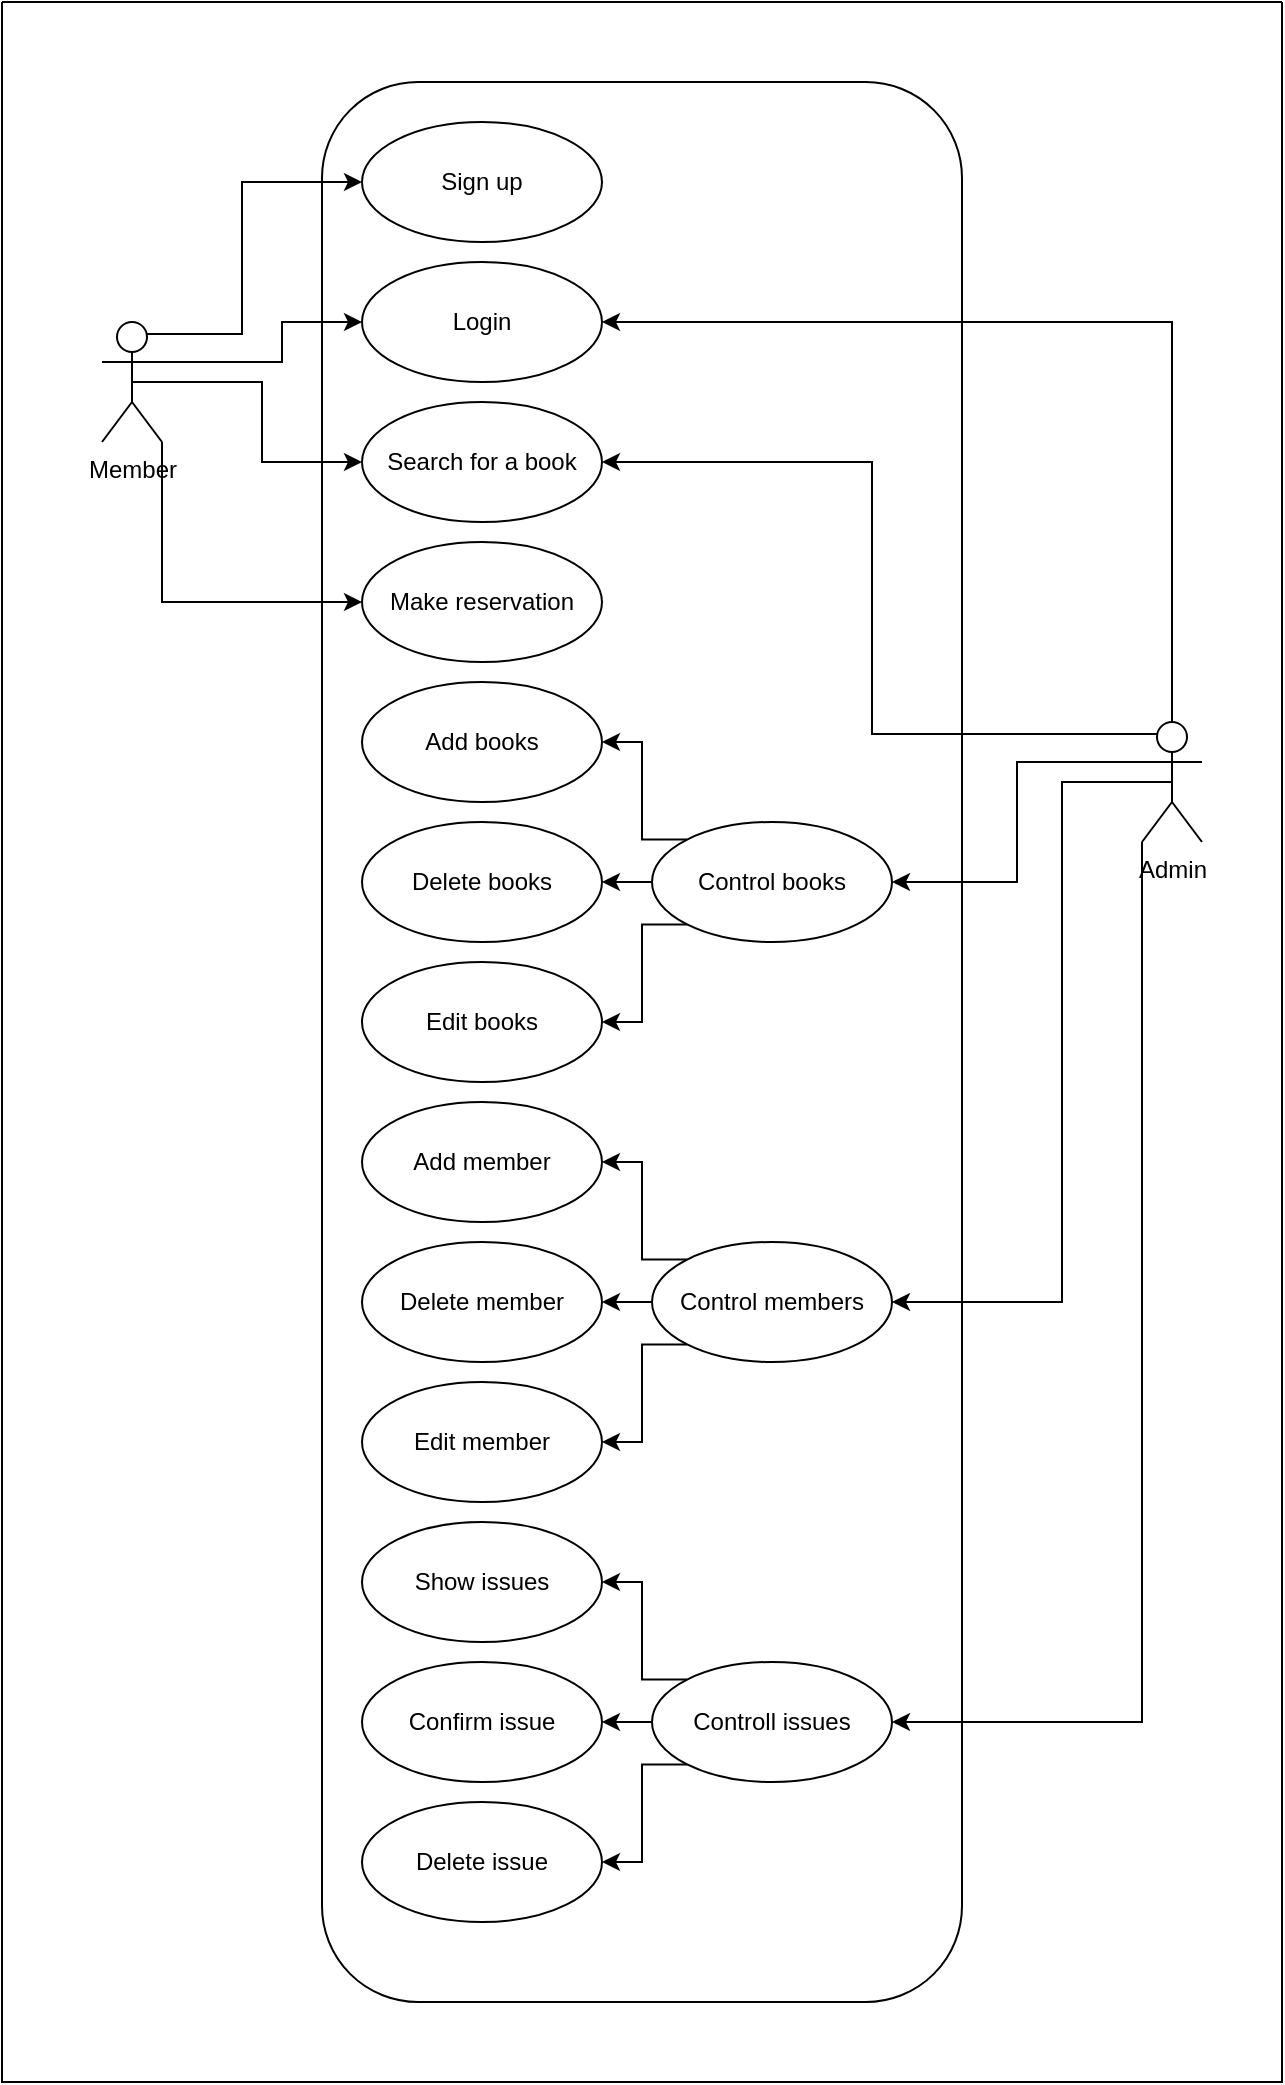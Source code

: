 <mxfile version="20.2.3" type="github">
  <diagram id="z5RNLzMIoXiXiv_1bvgH" name="Page-1">
    <mxGraphModel dx="1108" dy="450" grid="1" gridSize="10" guides="1" tooltips="1" connect="1" arrows="1" fold="1" page="1" pageScale="1" pageWidth="850" pageHeight="1100" math="0" shadow="0">
      <root>
        <mxCell id="0" />
        <mxCell id="1" parent="0" />
        <mxCell id="CLZcmX5BXM0KhyPf1A6e-2" value="" style="rounded=1;whiteSpace=wrap;html=1;" vertex="1" parent="1">
          <mxGeometry x="200" y="80" width="320" height="960" as="geometry" />
        </mxCell>
        <mxCell id="CLZcmX5BXM0KhyPf1A6e-4" value="Sign up" style="ellipse;whiteSpace=wrap;html=1;" vertex="1" parent="1">
          <mxGeometry x="220" y="100" width="120" height="60" as="geometry" />
        </mxCell>
        <mxCell id="CLZcmX5BXM0KhyPf1A6e-5" value="Login" style="ellipse;whiteSpace=wrap;html=1;" vertex="1" parent="1">
          <mxGeometry x="220" y="170" width="120" height="60" as="geometry" />
        </mxCell>
        <mxCell id="CLZcmX5BXM0KhyPf1A6e-6" value="Search for a book" style="ellipse;whiteSpace=wrap;html=1;" vertex="1" parent="1">
          <mxGeometry x="220" y="240" width="120" height="60" as="geometry" />
        </mxCell>
        <mxCell id="CLZcmX5BXM0KhyPf1A6e-7" value="Make reservation" style="ellipse;whiteSpace=wrap;html=1;" vertex="1" parent="1">
          <mxGeometry x="220" y="310" width="120" height="60" as="geometry" />
        </mxCell>
        <mxCell id="CLZcmX5BXM0KhyPf1A6e-9" value="Add books" style="ellipse;whiteSpace=wrap;html=1;" vertex="1" parent="1">
          <mxGeometry x="220" y="380" width="120" height="60" as="geometry" />
        </mxCell>
        <mxCell id="CLZcmX5BXM0KhyPf1A6e-10" value="Delete books" style="ellipse;whiteSpace=wrap;html=1;" vertex="1" parent="1">
          <mxGeometry x="220" y="450" width="120" height="60" as="geometry" />
        </mxCell>
        <mxCell id="CLZcmX5BXM0KhyPf1A6e-11" value="Edit books" style="ellipse;whiteSpace=wrap;html=1;" vertex="1" parent="1">
          <mxGeometry x="220" y="520" width="120" height="60" as="geometry" />
        </mxCell>
        <mxCell id="CLZcmX5BXM0KhyPf1A6e-12" value="Add member" style="ellipse;whiteSpace=wrap;html=1;" vertex="1" parent="1">
          <mxGeometry x="220" y="590" width="120" height="60" as="geometry" />
        </mxCell>
        <mxCell id="CLZcmX5BXM0KhyPf1A6e-14" value="Delete member" style="ellipse;whiteSpace=wrap;html=1;" vertex="1" parent="1">
          <mxGeometry x="220" y="660" width="120" height="60" as="geometry" />
        </mxCell>
        <mxCell id="CLZcmX5BXM0KhyPf1A6e-15" value="Edit member" style="ellipse;whiteSpace=wrap;html=1;" vertex="1" parent="1">
          <mxGeometry x="220" y="730" width="120" height="60" as="geometry" />
        </mxCell>
        <mxCell id="CLZcmX5BXM0KhyPf1A6e-21" style="edgeStyle=orthogonalEdgeStyle;rounded=0;orthogonalLoop=1;jettySize=auto;html=1;exitX=0;exitY=0.333;exitDx=0;exitDy=0;exitPerimeter=0;entryX=1;entryY=0.5;entryDx=0;entryDy=0;" edge="1" parent="1" source="CLZcmX5BXM0KhyPf1A6e-16" target="CLZcmX5BXM0KhyPf1A6e-18">
          <mxGeometry relative="1" as="geometry" />
        </mxCell>
        <mxCell id="CLZcmX5BXM0KhyPf1A6e-25" style="edgeStyle=orthogonalEdgeStyle;rounded=0;orthogonalLoop=1;jettySize=auto;html=1;exitX=0.5;exitY=0.5;exitDx=0;exitDy=0;exitPerimeter=0;entryX=1;entryY=0.5;entryDx=0;entryDy=0;" edge="1" parent="1" source="CLZcmX5BXM0KhyPf1A6e-16" target="CLZcmX5BXM0KhyPf1A6e-19">
          <mxGeometry relative="1" as="geometry">
            <Array as="points">
              <mxPoint x="570" y="430" />
              <mxPoint x="570" y="690" />
            </Array>
          </mxGeometry>
        </mxCell>
        <mxCell id="CLZcmX5BXM0KhyPf1A6e-29" style="edgeStyle=orthogonalEdgeStyle;rounded=0;orthogonalLoop=1;jettySize=auto;html=1;exitX=0.5;exitY=0;exitDx=0;exitDy=0;exitPerimeter=0;entryX=1;entryY=0.5;entryDx=0;entryDy=0;" edge="1" parent="1" source="CLZcmX5BXM0KhyPf1A6e-16" target="CLZcmX5BXM0KhyPf1A6e-5">
          <mxGeometry relative="1" as="geometry" />
        </mxCell>
        <mxCell id="CLZcmX5BXM0KhyPf1A6e-30" style="edgeStyle=orthogonalEdgeStyle;rounded=0;orthogonalLoop=1;jettySize=auto;html=1;exitX=0.25;exitY=0.1;exitDx=0;exitDy=0;exitPerimeter=0;entryX=1;entryY=0.5;entryDx=0;entryDy=0;" edge="1" parent="1" source="CLZcmX5BXM0KhyPf1A6e-16" target="CLZcmX5BXM0KhyPf1A6e-6">
          <mxGeometry relative="1" as="geometry" />
        </mxCell>
        <mxCell id="CLZcmX5BXM0KhyPf1A6e-32" style="edgeStyle=orthogonalEdgeStyle;rounded=0;orthogonalLoop=1;jettySize=auto;html=1;exitX=0;exitY=1;exitDx=0;exitDy=0;exitPerimeter=0;entryX=1;entryY=0.5;entryDx=0;entryDy=0;" edge="1" parent="1" source="CLZcmX5BXM0KhyPf1A6e-16" target="CLZcmX5BXM0KhyPf1A6e-34">
          <mxGeometry relative="1" as="geometry" />
        </mxCell>
        <mxCell id="CLZcmX5BXM0KhyPf1A6e-22" style="edgeStyle=orthogonalEdgeStyle;rounded=0;orthogonalLoop=1;jettySize=auto;html=1;exitX=0;exitY=0;exitDx=0;exitDy=0;entryX=1;entryY=0.5;entryDx=0;entryDy=0;" edge="1" parent="1" source="CLZcmX5BXM0KhyPf1A6e-18" target="CLZcmX5BXM0KhyPf1A6e-9">
          <mxGeometry relative="1" as="geometry">
            <Array as="points">
              <mxPoint x="360" y="459" />
              <mxPoint x="360" y="410" />
            </Array>
          </mxGeometry>
        </mxCell>
        <mxCell id="CLZcmX5BXM0KhyPf1A6e-23" style="edgeStyle=orthogonalEdgeStyle;rounded=0;orthogonalLoop=1;jettySize=auto;html=1;exitX=0;exitY=0.5;exitDx=0;exitDy=0;entryX=1;entryY=0.5;entryDx=0;entryDy=0;" edge="1" parent="1" source="CLZcmX5BXM0KhyPf1A6e-18" target="CLZcmX5BXM0KhyPf1A6e-10">
          <mxGeometry relative="1" as="geometry" />
        </mxCell>
        <mxCell id="CLZcmX5BXM0KhyPf1A6e-24" style="edgeStyle=orthogonalEdgeStyle;rounded=0;orthogonalLoop=1;jettySize=auto;html=1;exitX=0;exitY=1;exitDx=0;exitDy=0;entryX=1;entryY=0.5;entryDx=0;entryDy=0;" edge="1" parent="1" source="CLZcmX5BXM0KhyPf1A6e-18" target="CLZcmX5BXM0KhyPf1A6e-11">
          <mxGeometry relative="1" as="geometry">
            <Array as="points">
              <mxPoint x="360" y="501" />
              <mxPoint x="360" y="550" />
            </Array>
          </mxGeometry>
        </mxCell>
        <mxCell id="CLZcmX5BXM0KhyPf1A6e-18" value="Control books" style="ellipse;whiteSpace=wrap;html=1;" vertex="1" parent="1">
          <mxGeometry x="365" y="450" width="120" height="60" as="geometry" />
        </mxCell>
        <mxCell id="CLZcmX5BXM0KhyPf1A6e-26" style="edgeStyle=orthogonalEdgeStyle;rounded=0;orthogonalLoop=1;jettySize=auto;html=1;exitX=0;exitY=0.5;exitDx=0;exitDy=0;entryX=1;entryY=0.5;entryDx=0;entryDy=0;" edge="1" parent="1" source="CLZcmX5BXM0KhyPf1A6e-19" target="CLZcmX5BXM0KhyPf1A6e-14">
          <mxGeometry relative="1" as="geometry" />
        </mxCell>
        <mxCell id="CLZcmX5BXM0KhyPf1A6e-27" style="edgeStyle=orthogonalEdgeStyle;rounded=0;orthogonalLoop=1;jettySize=auto;html=1;exitX=0;exitY=0;exitDx=0;exitDy=0;entryX=1;entryY=0.5;entryDx=0;entryDy=0;" edge="1" parent="1" source="CLZcmX5BXM0KhyPf1A6e-19" target="CLZcmX5BXM0KhyPf1A6e-12">
          <mxGeometry relative="1" as="geometry">
            <Array as="points">
              <mxPoint x="360" y="669" />
              <mxPoint x="360" y="620" />
            </Array>
          </mxGeometry>
        </mxCell>
        <mxCell id="CLZcmX5BXM0KhyPf1A6e-28" style="edgeStyle=orthogonalEdgeStyle;rounded=0;orthogonalLoop=1;jettySize=auto;html=1;exitX=0;exitY=1;exitDx=0;exitDy=0;entryX=1;entryY=0.5;entryDx=0;entryDy=0;" edge="1" parent="1" source="CLZcmX5BXM0KhyPf1A6e-19" target="CLZcmX5BXM0KhyPf1A6e-15">
          <mxGeometry relative="1" as="geometry">
            <Array as="points">
              <mxPoint x="360" y="711" />
              <mxPoint x="360" y="760" />
            </Array>
          </mxGeometry>
        </mxCell>
        <mxCell id="CLZcmX5BXM0KhyPf1A6e-19" value="Control members" style="ellipse;whiteSpace=wrap;html=1;" vertex="1" parent="1">
          <mxGeometry x="365" y="660" width="120" height="60" as="geometry" />
        </mxCell>
        <mxCell id="CLZcmX5BXM0KhyPf1A6e-31" value="Show issues" style="ellipse;whiteSpace=wrap;html=1;" vertex="1" parent="1">
          <mxGeometry x="220" y="800" width="120" height="60" as="geometry" />
        </mxCell>
        <mxCell id="CLZcmX5BXM0KhyPf1A6e-37" style="edgeStyle=orthogonalEdgeStyle;rounded=0;orthogonalLoop=1;jettySize=auto;html=1;exitX=0;exitY=0.5;exitDx=0;exitDy=0;entryX=1;entryY=0.5;entryDx=0;entryDy=0;" edge="1" parent="1" source="CLZcmX5BXM0KhyPf1A6e-34" target="CLZcmX5BXM0KhyPf1A6e-35">
          <mxGeometry relative="1" as="geometry" />
        </mxCell>
        <mxCell id="CLZcmX5BXM0KhyPf1A6e-38" style="edgeStyle=orthogonalEdgeStyle;rounded=0;orthogonalLoop=1;jettySize=auto;html=1;exitX=0;exitY=0;exitDx=0;exitDy=0;entryX=1;entryY=0.5;entryDx=0;entryDy=0;" edge="1" parent="1" source="CLZcmX5BXM0KhyPf1A6e-34" target="CLZcmX5BXM0KhyPf1A6e-31">
          <mxGeometry relative="1" as="geometry">
            <Array as="points">
              <mxPoint x="360" y="879" />
              <mxPoint x="360" y="830" />
            </Array>
          </mxGeometry>
        </mxCell>
        <mxCell id="CLZcmX5BXM0KhyPf1A6e-39" style="edgeStyle=orthogonalEdgeStyle;rounded=0;orthogonalLoop=1;jettySize=auto;html=1;exitX=0;exitY=1;exitDx=0;exitDy=0;entryX=1;entryY=0.5;entryDx=0;entryDy=0;" edge="1" parent="1" source="CLZcmX5BXM0KhyPf1A6e-34" target="CLZcmX5BXM0KhyPf1A6e-36">
          <mxGeometry relative="1" as="geometry">
            <Array as="points">
              <mxPoint x="360" y="921" />
              <mxPoint x="360" y="970" />
            </Array>
          </mxGeometry>
        </mxCell>
        <mxCell id="CLZcmX5BXM0KhyPf1A6e-34" value="Controll issues" style="ellipse;whiteSpace=wrap;html=1;" vertex="1" parent="1">
          <mxGeometry x="365" y="870" width="120" height="60" as="geometry" />
        </mxCell>
        <mxCell id="CLZcmX5BXM0KhyPf1A6e-35" value="Confirm issue" style="ellipse;whiteSpace=wrap;html=1;" vertex="1" parent="1">
          <mxGeometry x="220" y="870" width="120" height="60" as="geometry" />
        </mxCell>
        <mxCell id="CLZcmX5BXM0KhyPf1A6e-36" value="Delete issue" style="ellipse;whiteSpace=wrap;html=1;" vertex="1" parent="1">
          <mxGeometry x="220" y="940" width="120" height="60" as="geometry" />
        </mxCell>
        <mxCell id="CLZcmX5BXM0KhyPf1A6e-42" style="edgeStyle=orthogonalEdgeStyle;rounded=0;orthogonalLoop=1;jettySize=auto;html=1;exitX=0.5;exitY=0.5;exitDx=0;exitDy=0;exitPerimeter=0;entryX=0;entryY=0.5;entryDx=0;entryDy=0;" edge="1" parent="1" source="CLZcmX5BXM0KhyPf1A6e-1" target="CLZcmX5BXM0KhyPf1A6e-6">
          <mxGeometry relative="1" as="geometry" />
        </mxCell>
        <mxCell id="CLZcmX5BXM0KhyPf1A6e-43" style="edgeStyle=orthogonalEdgeStyle;rounded=0;orthogonalLoop=1;jettySize=auto;html=1;exitX=1;exitY=1;exitDx=0;exitDy=0;exitPerimeter=0;entryX=0;entryY=0.5;entryDx=0;entryDy=0;" edge="1" parent="1" source="CLZcmX5BXM0KhyPf1A6e-1" target="CLZcmX5BXM0KhyPf1A6e-7">
          <mxGeometry relative="1" as="geometry" />
        </mxCell>
        <mxCell id="CLZcmX5BXM0KhyPf1A6e-1" value="Member" style="shape=umlActor;verticalLabelPosition=bottom;verticalAlign=top;html=1;outlineConnect=0;" vertex="1" parent="1">
          <mxGeometry x="90" y="200" width="30" height="60" as="geometry" />
        </mxCell>
        <mxCell id="CLZcmX5BXM0KhyPf1A6e-41" style="edgeStyle=orthogonalEdgeStyle;rounded=0;orthogonalLoop=1;jettySize=auto;html=1;exitX=1;exitY=0.333;exitDx=0;exitDy=0;exitPerimeter=0;entryX=0;entryY=0.5;entryDx=0;entryDy=0;" edge="1" parent="1" source="CLZcmX5BXM0KhyPf1A6e-1" target="CLZcmX5BXM0KhyPf1A6e-5">
          <mxGeometry relative="1" as="geometry">
            <mxPoint x="150" y="260" as="targetPoint" />
            <Array as="points">
              <mxPoint x="180" y="220" />
              <mxPoint x="180" y="200" />
            </Array>
          </mxGeometry>
        </mxCell>
        <mxCell id="CLZcmX5BXM0KhyPf1A6e-40" style="edgeStyle=orthogonalEdgeStyle;rounded=0;orthogonalLoop=1;jettySize=auto;html=1;exitX=0.75;exitY=0.1;exitDx=0;exitDy=0;exitPerimeter=0;entryX=0;entryY=0.5;entryDx=0;entryDy=0;" edge="1" parent="1" source="CLZcmX5BXM0KhyPf1A6e-1" target="CLZcmX5BXM0KhyPf1A6e-4">
          <mxGeometry relative="1" as="geometry">
            <Array as="points">
              <mxPoint x="160" y="206" />
              <mxPoint x="160" y="130" />
            </Array>
          </mxGeometry>
        </mxCell>
        <mxCell id="CLZcmX5BXM0KhyPf1A6e-45" value="" style="swimlane;startSize=0;" vertex="1" parent="1">
          <mxGeometry x="40" y="40" width="640" height="1040" as="geometry" />
        </mxCell>
        <mxCell id="CLZcmX5BXM0KhyPf1A6e-16" value="Admin" style="shape=umlActor;verticalLabelPosition=bottom;verticalAlign=top;html=1;outlineConnect=0;" vertex="1" parent="CLZcmX5BXM0KhyPf1A6e-45">
          <mxGeometry x="570" y="360" width="30" height="60" as="geometry" />
        </mxCell>
      </root>
    </mxGraphModel>
  </diagram>
</mxfile>
